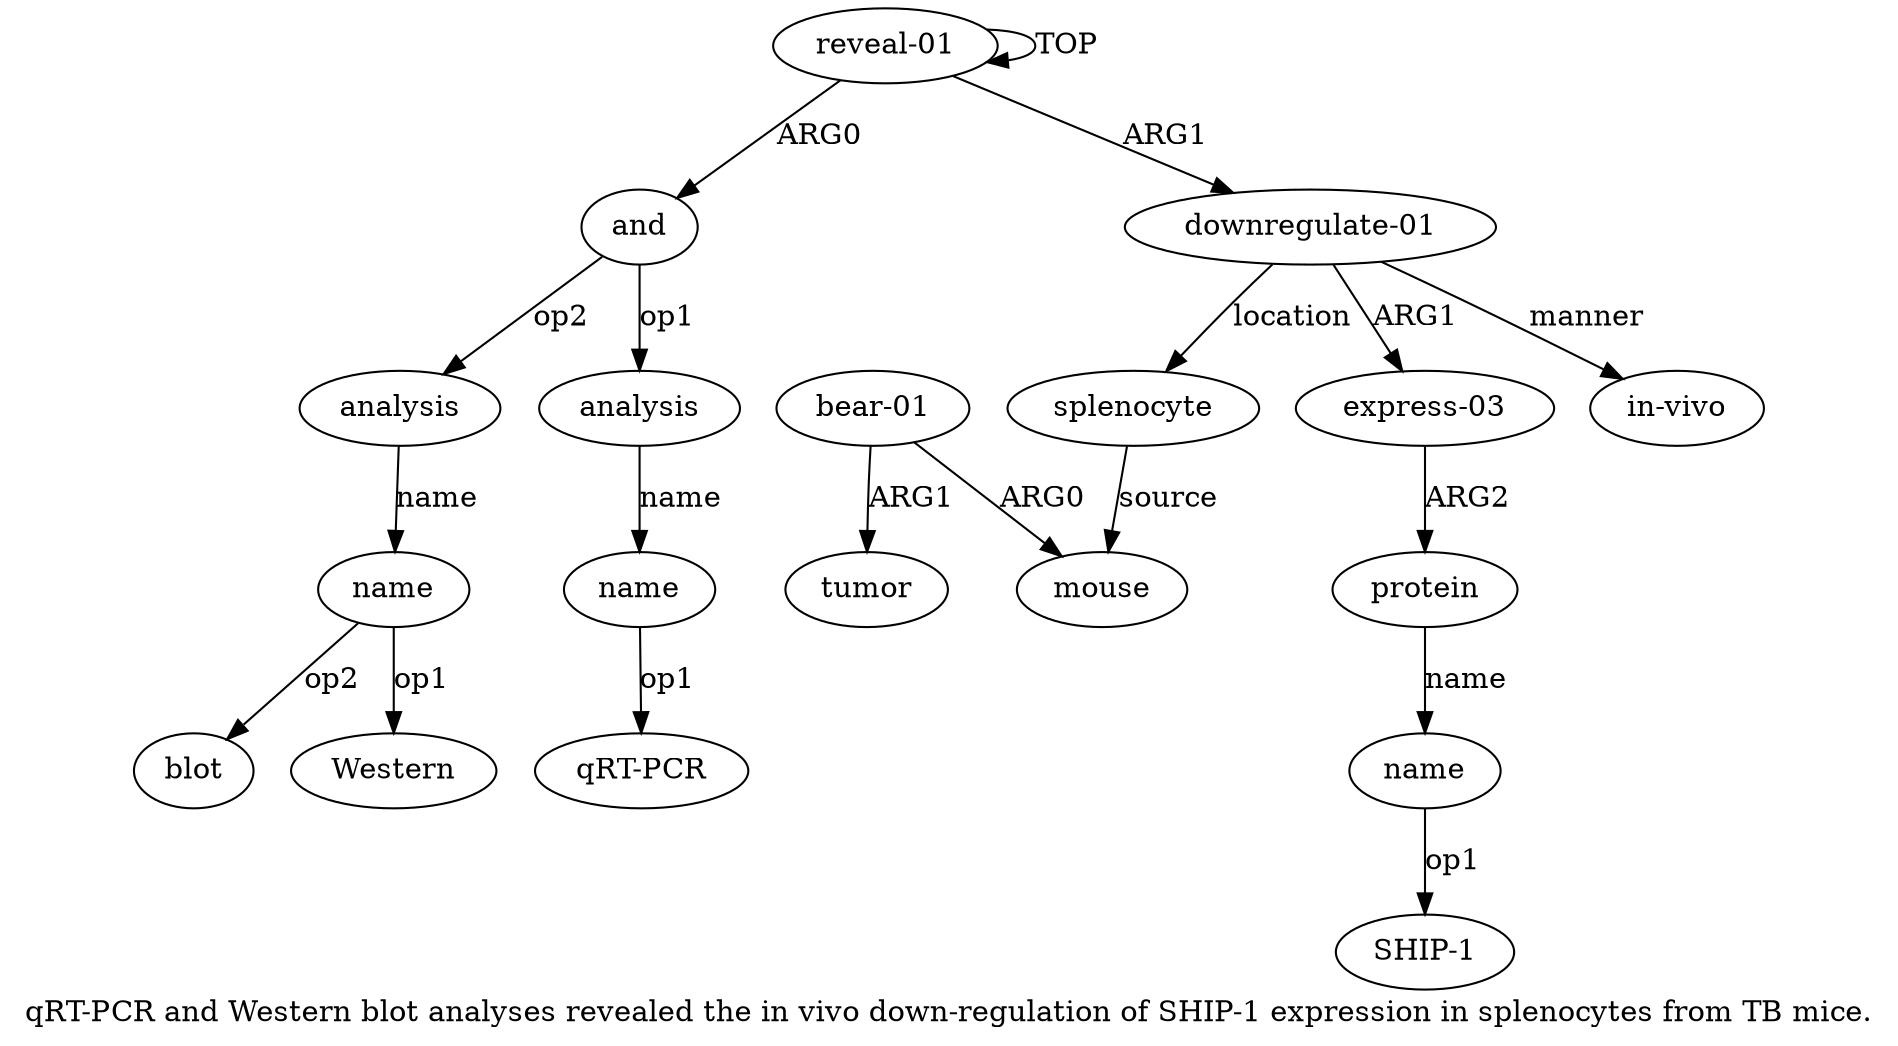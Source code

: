 digraph  {
	graph [label="qRT-PCR and Western blot analyses revealed the in vivo down-regulation of SHIP-1 expression in splenocytes from TB mice."];
	node [label="\N"];
	a14	 [color=black,
		gold_ind=14,
		gold_label=tumor,
		label=tumor,
		test_ind=14,
		test_label=tumor];
	"a5 Western"	 [color=black,
		gold_ind=-1,
		gold_label=Western,
		label=Western,
		test_ind=-1,
		test_label=Western];
	a11	 [color=black,
		gold_ind=11,
		gold_label=splenocyte,
		label=splenocyte,
		test_ind=11,
		test_label=splenocyte];
	a12	 [color=black,
		gold_ind=12,
		gold_label=mouse,
		label=mouse,
		test_ind=12,
		test_label=mouse];
	a11 -> a12 [key=0,
	color=black,
	gold_label=source,
	label=source,
	test_label=source];
a10 [color=black,
	gold_ind=10,
	gold_label="in-vivo",
	label="in-vivo",
	test_ind=10,
	test_label="in-vivo"];
a13 [color=black,
	gold_ind=13,
	gold_label="bear-01",
	label="bear-01",
	test_ind=13,
	test_label="bear-01"];
a13 -> a14 [key=0,
color=black,
gold_label=ARG1,
label=ARG1,
test_label=ARG1];
a13 -> a12 [key=0,
color=black,
gold_label=ARG0,
label=ARG0,
test_label=ARG0];
"a9 SHIP-1" [color=black,
gold_ind=-1,
gold_label="SHIP-1",
label="SHIP-1",
test_ind=-1,
test_label="SHIP-1"];
a1 [color=black,
gold_ind=1,
gold_label=and,
label=and,
test_ind=1,
test_label=and];
a2 [color=black,
gold_ind=2,
gold_label=analysis,
label=analysis,
test_ind=2,
test_label=analysis];
a1 -> a2 [key=0,
color=black,
gold_label=op1,
label=op1,
test_label=op1];
a4 [color=black,
gold_ind=4,
gold_label=analysis,
label=analysis,
test_ind=4,
test_label=analysis];
a1 -> a4 [key=0,
color=black,
gold_label=op2,
label=op2,
test_label=op2];
a0 [color=black,
gold_ind=0,
gold_label="reveal-01",
label="reveal-01",
test_ind=0,
test_label="reveal-01"];
a0 -> a1 [key=0,
color=black,
gold_label=ARG0,
label=ARG0,
test_label=ARG0];
a0 -> a0 [key=0,
color=black,
gold_label=TOP,
label=TOP,
test_label=TOP];
a6 [color=black,
gold_ind=6,
gold_label="downregulate-01",
label="downregulate-01",
test_ind=6,
test_label="downregulate-01"];
a0 -> a6 [key=0,
color=black,
gold_label=ARG1,
label=ARG1,
test_label=ARG1];
a3 [color=black,
gold_ind=3,
gold_label=name,
label=name,
test_ind=3,
test_label=name];
"a3 qRT-PCR" [color=black,
gold_ind=-1,
gold_label="qRT-PCR",
label="qRT-PCR",
test_ind=-1,
test_label="qRT-PCR"];
a3 -> "a3 qRT-PCR" [key=0,
color=black,
gold_label=op1,
label=op1,
test_label=op1];
a2 -> a3 [key=0,
color=black,
gold_label=name,
label=name,
test_label=name];
a5 [color=black,
gold_ind=5,
gold_label=name,
label=name,
test_ind=5,
test_label=name];
a5 -> "a5 Western" [key=0,
color=black,
gold_label=op1,
label=op1,
test_label=op1];
"a5 blot" [color=black,
gold_ind=-1,
gold_label=blot,
label=blot,
test_ind=-1,
test_label=blot];
a5 -> "a5 blot" [key=0,
color=black,
gold_label=op2,
label=op2,
test_label=op2];
a4 -> a5 [key=0,
color=black,
gold_label=name,
label=name,
test_label=name];
a7 [color=black,
gold_ind=7,
gold_label="express-03",
label="express-03",
test_ind=7,
test_label="express-03"];
a8 [color=black,
gold_ind=8,
gold_label=protein,
label=protein,
test_ind=8,
test_label=protein];
a7 -> a8 [key=0,
color=black,
gold_label=ARG2,
label=ARG2,
test_label=ARG2];
a6 -> a11 [key=0,
color=black,
gold_label=location,
label=location,
test_label=location];
a6 -> a10 [key=0,
color=black,
gold_label=manner,
label=manner,
test_label=manner];
a6 -> a7 [key=0,
color=black,
gold_label=ARG1,
label=ARG1,
test_label=ARG1];
a9 [color=black,
gold_ind=9,
gold_label=name,
label=name,
test_ind=9,
test_label=name];
a9 -> "a9 SHIP-1" [key=0,
color=black,
gold_label=op1,
label=op1,
test_label=op1];
a8 -> a9 [key=0,
color=black,
gold_label=name,
label=name,
test_label=name];
}
